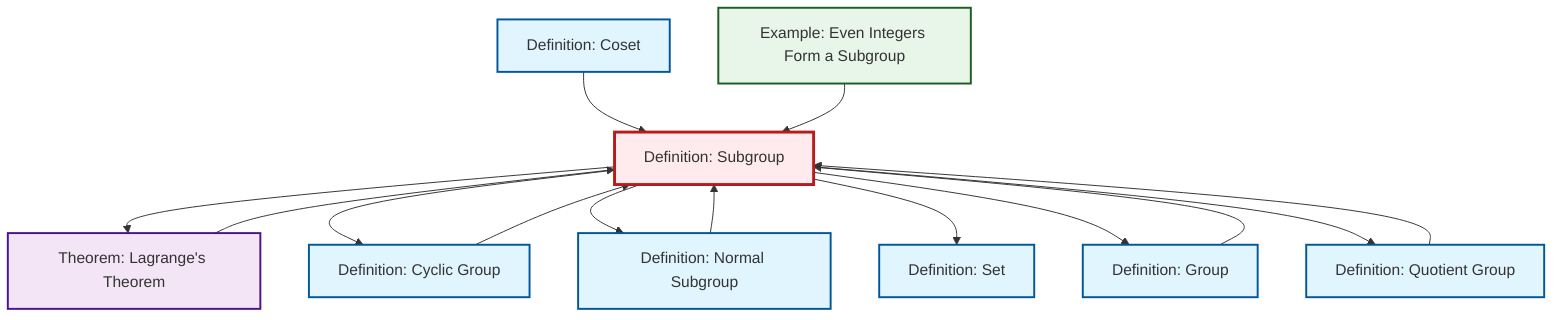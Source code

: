 graph TD
    classDef definition fill:#e1f5fe,stroke:#01579b,stroke-width:2px
    classDef theorem fill:#f3e5f5,stroke:#4a148c,stroke-width:2px
    classDef axiom fill:#fff3e0,stroke:#e65100,stroke-width:2px
    classDef example fill:#e8f5e9,stroke:#1b5e20,stroke-width:2px
    classDef current fill:#ffebee,stroke:#b71c1c,stroke-width:3px
    def-coset["Definition: Coset"]:::definition
    thm-lagrange["Theorem: Lagrange's Theorem"]:::theorem
    ex-even-integers-subgroup["Example: Even Integers Form a Subgroup"]:::example
    def-subgroup["Definition: Subgroup"]:::definition
    def-set["Definition: Set"]:::definition
    def-normal-subgroup["Definition: Normal Subgroup"]:::definition
    def-group["Definition: Group"]:::definition
    def-quotient-group["Definition: Quotient Group"]:::definition
    def-cyclic-group["Definition: Cyclic Group"]:::definition
    def-coset --> def-subgroup
    def-subgroup --> thm-lagrange
    def-quotient-group --> def-subgroup
    def-cyclic-group --> def-subgroup
    def-group --> def-subgroup
    def-subgroup --> def-cyclic-group
    ex-even-integers-subgroup --> def-subgroup
    thm-lagrange --> def-subgroup
    def-normal-subgroup --> def-subgroup
    def-subgroup --> def-normal-subgroup
    def-subgroup --> def-set
    def-subgroup --> def-group
    def-subgroup --> def-quotient-group
    class def-subgroup current